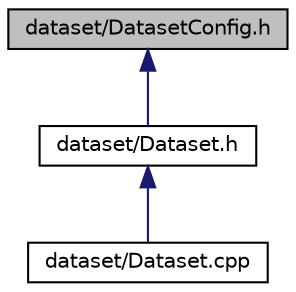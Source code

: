 digraph "dataset/DatasetConfig.h"
{
  edge [fontname="Helvetica",fontsize="10",labelfontname="Helvetica",labelfontsize="10"];
  node [fontname="Helvetica",fontsize="10",shape=record];
  Node1 [label="dataset/DatasetConfig.h",height=0.2,width=0.4,color="black", fillcolor="grey75", style="filled", fontcolor="black"];
  Node1 -> Node2 [dir="back",color="midnightblue",fontsize="10",style="solid",fontname="Helvetica"];
  Node2 [label="dataset/Dataset.h",height=0.2,width=0.4,color="black", fillcolor="white", style="filled",URL="$_dataset_8h.html"];
  Node2 -> Node3 [dir="back",color="midnightblue",fontsize="10",style="solid",fontname="Helvetica"];
  Node3 [label="dataset/Dataset.cpp",height=0.2,width=0.4,color="black", fillcolor="white", style="filled",URL="$_dataset_8cpp.html"];
}
